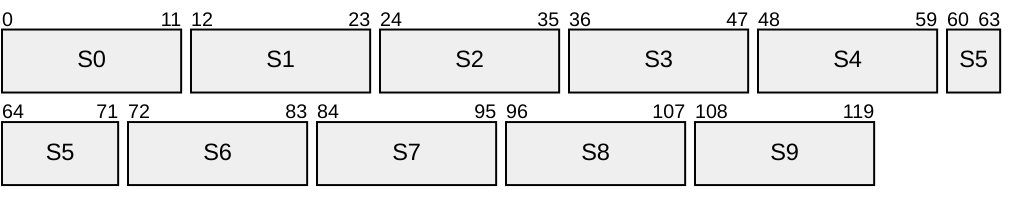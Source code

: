 ---
config:
  packet:
    bitWidth: 8
    bitsPerRow: 64
---
packet-beta
0-11: "S0"
12-23: "S1"
24-35: "S2"
36-47: "S3"
48-59: "S4"
60-71: "S5"
72-83: "S6"
84-95: "S7"
96-107: "S8"
108-119: "S9"
